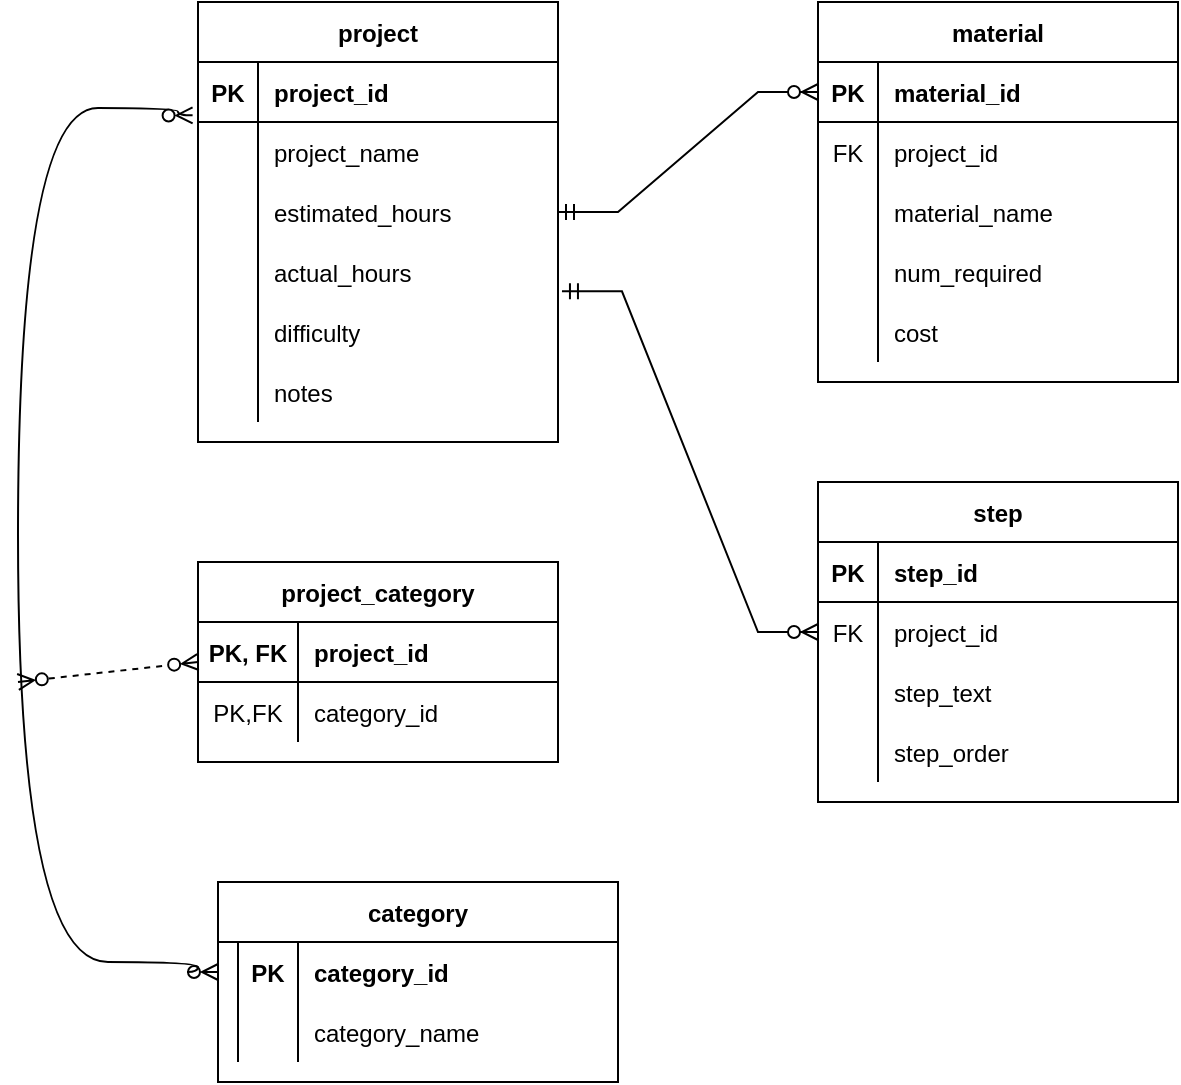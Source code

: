 <mxfile version="20.2.3" type="device"><diagram id="au4ydLbsII9KyT5w9Jfc" name="Page-1"><mxGraphModel dx="782" dy="531" grid="1" gridSize="10" guides="1" tooltips="1" connect="1" arrows="1" fold="1" page="1" pageScale="1" pageWidth="850" pageHeight="1100" math="0" shadow="0"><root><mxCell id="0"/><mxCell id="1" parent="0"/><mxCell id="dyZ_TFUBOWlr2dGhqZmw-1" value="project" style="shape=table;startSize=30;container=1;collapsible=1;childLayout=tableLayout;fixedRows=1;rowLines=0;fontStyle=1;align=center;resizeLast=1;" vertex="1" parent="1"><mxGeometry x="180" y="340" width="180" height="220" as="geometry"/></mxCell><mxCell id="dyZ_TFUBOWlr2dGhqZmw-2" value="" style="shape=tableRow;horizontal=0;startSize=0;swimlaneHead=0;swimlaneBody=0;fillColor=none;collapsible=0;dropTarget=0;points=[[0,0.5],[1,0.5]];portConstraint=eastwest;top=0;left=0;right=0;bottom=1;" vertex="1" parent="dyZ_TFUBOWlr2dGhqZmw-1"><mxGeometry y="30" width="180" height="30" as="geometry"/></mxCell><mxCell id="dyZ_TFUBOWlr2dGhqZmw-3" value="PK" style="shape=partialRectangle;connectable=0;fillColor=none;top=0;left=0;bottom=0;right=0;fontStyle=1;overflow=hidden;" vertex="1" parent="dyZ_TFUBOWlr2dGhqZmw-2"><mxGeometry width="30" height="30" as="geometry"><mxRectangle width="30" height="30" as="alternateBounds"/></mxGeometry></mxCell><mxCell id="dyZ_TFUBOWlr2dGhqZmw-4" value="project_id" style="shape=partialRectangle;connectable=0;fillColor=none;top=0;left=0;bottom=0;right=0;align=left;spacingLeft=6;fontStyle=1;overflow=hidden;" vertex="1" parent="dyZ_TFUBOWlr2dGhqZmw-2"><mxGeometry x="30" width="150" height="30" as="geometry"><mxRectangle width="150" height="30" as="alternateBounds"/></mxGeometry></mxCell><mxCell id="dyZ_TFUBOWlr2dGhqZmw-5" value="" style="shape=tableRow;horizontal=0;startSize=0;swimlaneHead=0;swimlaneBody=0;fillColor=none;collapsible=0;dropTarget=0;points=[[0,0.5],[1,0.5]];portConstraint=eastwest;top=0;left=0;right=0;bottom=0;" vertex="1" parent="dyZ_TFUBOWlr2dGhqZmw-1"><mxGeometry y="60" width="180" height="30" as="geometry"/></mxCell><mxCell id="dyZ_TFUBOWlr2dGhqZmw-6" value="" style="shape=partialRectangle;connectable=0;fillColor=none;top=0;left=0;bottom=0;right=0;editable=1;overflow=hidden;" vertex="1" parent="dyZ_TFUBOWlr2dGhqZmw-5"><mxGeometry width="30" height="30" as="geometry"><mxRectangle width="30" height="30" as="alternateBounds"/></mxGeometry></mxCell><mxCell id="dyZ_TFUBOWlr2dGhqZmw-7" value="project_name" style="shape=partialRectangle;connectable=0;fillColor=none;top=0;left=0;bottom=0;right=0;align=left;spacingLeft=6;overflow=hidden;" vertex="1" parent="dyZ_TFUBOWlr2dGhqZmw-5"><mxGeometry x="30" width="150" height="30" as="geometry"><mxRectangle width="150" height="30" as="alternateBounds"/></mxGeometry></mxCell><mxCell id="dyZ_TFUBOWlr2dGhqZmw-8" value="" style="shape=tableRow;horizontal=0;startSize=0;swimlaneHead=0;swimlaneBody=0;fillColor=none;collapsible=0;dropTarget=0;points=[[0,0.5],[1,0.5]];portConstraint=eastwest;top=0;left=0;right=0;bottom=0;" vertex="1" parent="dyZ_TFUBOWlr2dGhqZmw-1"><mxGeometry y="90" width="180" height="30" as="geometry"/></mxCell><mxCell id="dyZ_TFUBOWlr2dGhqZmw-9" value="" style="shape=partialRectangle;connectable=0;fillColor=none;top=0;left=0;bottom=0;right=0;editable=1;overflow=hidden;" vertex="1" parent="dyZ_TFUBOWlr2dGhqZmw-8"><mxGeometry width="30" height="30" as="geometry"><mxRectangle width="30" height="30" as="alternateBounds"/></mxGeometry></mxCell><mxCell id="dyZ_TFUBOWlr2dGhqZmw-10" value="estimated_hours" style="shape=partialRectangle;connectable=0;fillColor=none;top=0;left=0;bottom=0;right=0;align=left;spacingLeft=6;overflow=hidden;" vertex="1" parent="dyZ_TFUBOWlr2dGhqZmw-8"><mxGeometry x="30" width="150" height="30" as="geometry"><mxRectangle width="150" height="30" as="alternateBounds"/></mxGeometry></mxCell><mxCell id="dyZ_TFUBOWlr2dGhqZmw-11" value="" style="shape=tableRow;horizontal=0;startSize=0;swimlaneHead=0;swimlaneBody=0;fillColor=none;collapsible=0;dropTarget=0;points=[[0,0.5],[1,0.5]];portConstraint=eastwest;top=0;left=0;right=0;bottom=0;" vertex="1" parent="dyZ_TFUBOWlr2dGhqZmw-1"><mxGeometry y="120" width="180" height="30" as="geometry"/></mxCell><mxCell id="dyZ_TFUBOWlr2dGhqZmw-12" value="" style="shape=partialRectangle;connectable=0;fillColor=none;top=0;left=0;bottom=0;right=0;editable=1;overflow=hidden;" vertex="1" parent="dyZ_TFUBOWlr2dGhqZmw-11"><mxGeometry width="30" height="30" as="geometry"><mxRectangle width="30" height="30" as="alternateBounds"/></mxGeometry></mxCell><mxCell id="dyZ_TFUBOWlr2dGhqZmw-13" value="actual_hours" style="shape=partialRectangle;connectable=0;fillColor=none;top=0;left=0;bottom=0;right=0;align=left;spacingLeft=6;overflow=hidden;" vertex="1" parent="dyZ_TFUBOWlr2dGhqZmw-11"><mxGeometry x="30" width="150" height="30" as="geometry"><mxRectangle width="150" height="30" as="alternateBounds"/></mxGeometry></mxCell><mxCell id="dyZ_TFUBOWlr2dGhqZmw-17" style="shape=tableRow;horizontal=0;startSize=0;swimlaneHead=0;swimlaneBody=0;fillColor=none;collapsible=0;dropTarget=0;points=[[0,0.5],[1,0.5]];portConstraint=eastwest;top=0;left=0;right=0;bottom=0;" vertex="1" parent="dyZ_TFUBOWlr2dGhqZmw-1"><mxGeometry y="150" width="180" height="30" as="geometry"/></mxCell><mxCell id="dyZ_TFUBOWlr2dGhqZmw-18" style="shape=partialRectangle;connectable=0;fillColor=none;top=0;left=0;bottom=0;right=0;editable=1;overflow=hidden;" vertex="1" parent="dyZ_TFUBOWlr2dGhqZmw-17"><mxGeometry width="30" height="30" as="geometry"><mxRectangle width="30" height="30" as="alternateBounds"/></mxGeometry></mxCell><mxCell id="dyZ_TFUBOWlr2dGhqZmw-19" value="difficulty" style="shape=partialRectangle;connectable=0;fillColor=none;top=0;left=0;bottom=0;right=0;align=left;spacingLeft=6;overflow=hidden;" vertex="1" parent="dyZ_TFUBOWlr2dGhqZmw-17"><mxGeometry x="30" width="150" height="30" as="geometry"><mxRectangle width="150" height="30" as="alternateBounds"/></mxGeometry></mxCell><mxCell id="dyZ_TFUBOWlr2dGhqZmw-14" style="shape=tableRow;horizontal=0;startSize=0;swimlaneHead=0;swimlaneBody=0;fillColor=none;collapsible=0;dropTarget=0;points=[[0,0.5],[1,0.5]];portConstraint=eastwest;top=0;left=0;right=0;bottom=0;" vertex="1" parent="dyZ_TFUBOWlr2dGhqZmw-1"><mxGeometry y="180" width="180" height="30" as="geometry"/></mxCell><mxCell id="dyZ_TFUBOWlr2dGhqZmw-15" style="shape=partialRectangle;connectable=0;fillColor=none;top=0;left=0;bottom=0;right=0;editable=1;overflow=hidden;" vertex="1" parent="dyZ_TFUBOWlr2dGhqZmw-14"><mxGeometry width="30" height="30" as="geometry"><mxRectangle width="30" height="30" as="alternateBounds"/></mxGeometry></mxCell><mxCell id="dyZ_TFUBOWlr2dGhqZmw-16" value="notes" style="shape=partialRectangle;connectable=0;fillColor=none;top=0;left=0;bottom=0;right=0;align=left;spacingLeft=6;overflow=hidden;" vertex="1" parent="dyZ_TFUBOWlr2dGhqZmw-14"><mxGeometry x="30" width="150" height="30" as="geometry"><mxRectangle width="150" height="30" as="alternateBounds"/></mxGeometry></mxCell><mxCell id="dyZ_TFUBOWlr2dGhqZmw-20" value="material" style="shape=table;startSize=30;container=1;collapsible=1;childLayout=tableLayout;fixedRows=1;rowLines=0;fontStyle=1;align=center;resizeLast=1;" vertex="1" parent="1"><mxGeometry x="490" y="340" width="180" height="190" as="geometry"/></mxCell><mxCell id="dyZ_TFUBOWlr2dGhqZmw-21" value="" style="shape=tableRow;horizontal=0;startSize=0;swimlaneHead=0;swimlaneBody=0;fillColor=none;collapsible=0;dropTarget=0;points=[[0,0.5],[1,0.5]];portConstraint=eastwest;top=0;left=0;right=0;bottom=1;" vertex="1" parent="dyZ_TFUBOWlr2dGhqZmw-20"><mxGeometry y="30" width="180" height="30" as="geometry"/></mxCell><mxCell id="dyZ_TFUBOWlr2dGhqZmw-22" value="PK" style="shape=partialRectangle;connectable=0;fillColor=none;top=0;left=0;bottom=0;right=0;fontStyle=1;overflow=hidden;" vertex="1" parent="dyZ_TFUBOWlr2dGhqZmw-21"><mxGeometry width="30" height="30" as="geometry"><mxRectangle width="30" height="30" as="alternateBounds"/></mxGeometry></mxCell><mxCell id="dyZ_TFUBOWlr2dGhqZmw-23" value="material_id" style="shape=partialRectangle;connectable=0;fillColor=none;top=0;left=0;bottom=0;right=0;align=left;spacingLeft=6;fontStyle=1;overflow=hidden;" vertex="1" parent="dyZ_TFUBOWlr2dGhqZmw-21"><mxGeometry x="30" width="150" height="30" as="geometry"><mxRectangle width="150" height="30" as="alternateBounds"/></mxGeometry></mxCell><mxCell id="dyZ_TFUBOWlr2dGhqZmw-24" value="" style="shape=tableRow;horizontal=0;startSize=0;swimlaneHead=0;swimlaneBody=0;fillColor=none;collapsible=0;dropTarget=0;points=[[0,0.5],[1,0.5]];portConstraint=eastwest;top=0;left=0;right=0;bottom=0;" vertex="1" parent="dyZ_TFUBOWlr2dGhqZmw-20"><mxGeometry y="60" width="180" height="30" as="geometry"/></mxCell><mxCell id="dyZ_TFUBOWlr2dGhqZmw-25" value="FK" style="shape=partialRectangle;connectable=0;fillColor=none;top=0;left=0;bottom=0;right=0;editable=1;overflow=hidden;" vertex="1" parent="dyZ_TFUBOWlr2dGhqZmw-24"><mxGeometry width="30" height="30" as="geometry"><mxRectangle width="30" height="30" as="alternateBounds"/></mxGeometry></mxCell><mxCell id="dyZ_TFUBOWlr2dGhqZmw-26" value="project_id" style="shape=partialRectangle;connectable=0;fillColor=none;top=0;left=0;bottom=0;right=0;align=left;spacingLeft=6;overflow=hidden;" vertex="1" parent="dyZ_TFUBOWlr2dGhqZmw-24"><mxGeometry x="30" width="150" height="30" as="geometry"><mxRectangle width="150" height="30" as="alternateBounds"/></mxGeometry></mxCell><mxCell id="dyZ_TFUBOWlr2dGhqZmw-27" value="" style="shape=tableRow;horizontal=0;startSize=0;swimlaneHead=0;swimlaneBody=0;fillColor=none;collapsible=0;dropTarget=0;points=[[0,0.5],[1,0.5]];portConstraint=eastwest;top=0;left=0;right=0;bottom=0;" vertex="1" parent="dyZ_TFUBOWlr2dGhqZmw-20"><mxGeometry y="90" width="180" height="30" as="geometry"/></mxCell><mxCell id="dyZ_TFUBOWlr2dGhqZmw-28" value="" style="shape=partialRectangle;connectable=0;fillColor=none;top=0;left=0;bottom=0;right=0;editable=1;overflow=hidden;" vertex="1" parent="dyZ_TFUBOWlr2dGhqZmw-27"><mxGeometry width="30" height="30" as="geometry"><mxRectangle width="30" height="30" as="alternateBounds"/></mxGeometry></mxCell><mxCell id="dyZ_TFUBOWlr2dGhqZmw-29" value="material_name" style="shape=partialRectangle;connectable=0;fillColor=none;top=0;left=0;bottom=0;right=0;align=left;spacingLeft=6;overflow=hidden;" vertex="1" parent="dyZ_TFUBOWlr2dGhqZmw-27"><mxGeometry x="30" width="150" height="30" as="geometry"><mxRectangle width="150" height="30" as="alternateBounds"/></mxGeometry></mxCell><mxCell id="dyZ_TFUBOWlr2dGhqZmw-30" value="" style="shape=tableRow;horizontal=0;startSize=0;swimlaneHead=0;swimlaneBody=0;fillColor=none;collapsible=0;dropTarget=0;points=[[0,0.5],[1,0.5]];portConstraint=eastwest;top=0;left=0;right=0;bottom=0;" vertex="1" parent="dyZ_TFUBOWlr2dGhqZmw-20"><mxGeometry y="120" width="180" height="30" as="geometry"/></mxCell><mxCell id="dyZ_TFUBOWlr2dGhqZmw-31" value="" style="shape=partialRectangle;connectable=0;fillColor=none;top=0;left=0;bottom=0;right=0;editable=1;overflow=hidden;" vertex="1" parent="dyZ_TFUBOWlr2dGhqZmw-30"><mxGeometry width="30" height="30" as="geometry"><mxRectangle width="30" height="30" as="alternateBounds"/></mxGeometry></mxCell><mxCell id="dyZ_TFUBOWlr2dGhqZmw-32" value="num_required" style="shape=partialRectangle;connectable=0;fillColor=none;top=0;left=0;bottom=0;right=0;align=left;spacingLeft=6;overflow=hidden;" vertex="1" parent="dyZ_TFUBOWlr2dGhqZmw-30"><mxGeometry x="30" width="150" height="30" as="geometry"><mxRectangle width="150" height="30" as="alternateBounds"/></mxGeometry></mxCell><mxCell id="dyZ_TFUBOWlr2dGhqZmw-33" style="shape=tableRow;horizontal=0;startSize=0;swimlaneHead=0;swimlaneBody=0;fillColor=none;collapsible=0;dropTarget=0;points=[[0,0.5],[1,0.5]];portConstraint=eastwest;top=0;left=0;right=0;bottom=0;" vertex="1" parent="dyZ_TFUBOWlr2dGhqZmw-20"><mxGeometry y="150" width="180" height="30" as="geometry"/></mxCell><mxCell id="dyZ_TFUBOWlr2dGhqZmw-34" style="shape=partialRectangle;connectable=0;fillColor=none;top=0;left=0;bottom=0;right=0;editable=1;overflow=hidden;" vertex="1" parent="dyZ_TFUBOWlr2dGhqZmw-33"><mxGeometry width="30" height="30" as="geometry"><mxRectangle width="30" height="30" as="alternateBounds"/></mxGeometry></mxCell><mxCell id="dyZ_TFUBOWlr2dGhqZmw-35" value="cost" style="shape=partialRectangle;connectable=0;fillColor=none;top=0;left=0;bottom=0;right=0;align=left;spacingLeft=6;overflow=hidden;" vertex="1" parent="dyZ_TFUBOWlr2dGhqZmw-33"><mxGeometry x="30" width="150" height="30" as="geometry"><mxRectangle width="150" height="30" as="alternateBounds"/></mxGeometry></mxCell><mxCell id="dyZ_TFUBOWlr2dGhqZmw-36" value="step" style="shape=table;startSize=30;container=1;collapsible=1;childLayout=tableLayout;fixedRows=1;rowLines=0;fontStyle=1;align=center;resizeLast=1;" vertex="1" parent="1"><mxGeometry x="490" y="580" width="180" height="160" as="geometry"/></mxCell><mxCell id="dyZ_TFUBOWlr2dGhqZmw-37" value="" style="shape=tableRow;horizontal=0;startSize=0;swimlaneHead=0;swimlaneBody=0;fillColor=none;collapsible=0;dropTarget=0;points=[[0,0.5],[1,0.5]];portConstraint=eastwest;top=0;left=0;right=0;bottom=1;" vertex="1" parent="dyZ_TFUBOWlr2dGhqZmw-36"><mxGeometry y="30" width="180" height="30" as="geometry"/></mxCell><mxCell id="dyZ_TFUBOWlr2dGhqZmw-38" value="PK" style="shape=partialRectangle;connectable=0;fillColor=none;top=0;left=0;bottom=0;right=0;fontStyle=1;overflow=hidden;" vertex="1" parent="dyZ_TFUBOWlr2dGhqZmw-37"><mxGeometry width="30" height="30" as="geometry"><mxRectangle width="30" height="30" as="alternateBounds"/></mxGeometry></mxCell><mxCell id="dyZ_TFUBOWlr2dGhqZmw-39" value="step_id" style="shape=partialRectangle;connectable=0;fillColor=none;top=0;left=0;bottom=0;right=0;align=left;spacingLeft=6;fontStyle=1;overflow=hidden;" vertex="1" parent="dyZ_TFUBOWlr2dGhqZmw-37"><mxGeometry x="30" width="150" height="30" as="geometry"><mxRectangle width="150" height="30" as="alternateBounds"/></mxGeometry></mxCell><mxCell id="dyZ_TFUBOWlr2dGhqZmw-40" value="" style="shape=tableRow;horizontal=0;startSize=0;swimlaneHead=0;swimlaneBody=0;fillColor=none;collapsible=0;dropTarget=0;points=[[0,0.5],[1,0.5]];portConstraint=eastwest;top=0;left=0;right=0;bottom=0;" vertex="1" parent="dyZ_TFUBOWlr2dGhqZmw-36"><mxGeometry y="60" width="180" height="30" as="geometry"/></mxCell><mxCell id="dyZ_TFUBOWlr2dGhqZmw-41" value="FK" style="shape=partialRectangle;connectable=0;fillColor=none;top=0;left=0;bottom=0;right=0;editable=1;overflow=hidden;" vertex="1" parent="dyZ_TFUBOWlr2dGhqZmw-40"><mxGeometry width="30" height="30" as="geometry"><mxRectangle width="30" height="30" as="alternateBounds"/></mxGeometry></mxCell><mxCell id="dyZ_TFUBOWlr2dGhqZmw-42" value="project_id" style="shape=partialRectangle;connectable=0;fillColor=none;top=0;left=0;bottom=0;right=0;align=left;spacingLeft=6;overflow=hidden;" vertex="1" parent="dyZ_TFUBOWlr2dGhqZmw-40"><mxGeometry x="30" width="150" height="30" as="geometry"><mxRectangle width="150" height="30" as="alternateBounds"/></mxGeometry></mxCell><mxCell id="dyZ_TFUBOWlr2dGhqZmw-43" value="" style="shape=tableRow;horizontal=0;startSize=0;swimlaneHead=0;swimlaneBody=0;fillColor=none;collapsible=0;dropTarget=0;points=[[0,0.5],[1,0.5]];portConstraint=eastwest;top=0;left=0;right=0;bottom=0;" vertex="1" parent="dyZ_TFUBOWlr2dGhqZmw-36"><mxGeometry y="90" width="180" height="30" as="geometry"/></mxCell><mxCell id="dyZ_TFUBOWlr2dGhqZmw-44" value="" style="shape=partialRectangle;connectable=0;fillColor=none;top=0;left=0;bottom=0;right=0;editable=1;overflow=hidden;" vertex="1" parent="dyZ_TFUBOWlr2dGhqZmw-43"><mxGeometry width="30" height="30" as="geometry"><mxRectangle width="30" height="30" as="alternateBounds"/></mxGeometry></mxCell><mxCell id="dyZ_TFUBOWlr2dGhqZmw-45" value="step_text" style="shape=partialRectangle;connectable=0;fillColor=none;top=0;left=0;bottom=0;right=0;align=left;spacingLeft=6;overflow=hidden;" vertex="1" parent="dyZ_TFUBOWlr2dGhqZmw-43"><mxGeometry x="30" width="150" height="30" as="geometry"><mxRectangle width="150" height="30" as="alternateBounds"/></mxGeometry></mxCell><mxCell id="dyZ_TFUBOWlr2dGhqZmw-46" value="" style="shape=tableRow;horizontal=0;startSize=0;swimlaneHead=0;swimlaneBody=0;fillColor=none;collapsible=0;dropTarget=0;points=[[0,0.5],[1,0.5]];portConstraint=eastwest;top=0;left=0;right=0;bottom=0;" vertex="1" parent="dyZ_TFUBOWlr2dGhqZmw-36"><mxGeometry y="120" width="180" height="30" as="geometry"/></mxCell><mxCell id="dyZ_TFUBOWlr2dGhqZmw-47" value="" style="shape=partialRectangle;connectable=0;fillColor=none;top=0;left=0;bottom=0;right=0;editable=1;overflow=hidden;" vertex="1" parent="dyZ_TFUBOWlr2dGhqZmw-46"><mxGeometry width="30" height="30" as="geometry"><mxRectangle width="30" height="30" as="alternateBounds"/></mxGeometry></mxCell><mxCell id="dyZ_TFUBOWlr2dGhqZmw-48" value="step_order" style="shape=partialRectangle;connectable=0;fillColor=none;top=0;left=0;bottom=0;right=0;align=left;spacingLeft=6;overflow=hidden;" vertex="1" parent="dyZ_TFUBOWlr2dGhqZmw-46"><mxGeometry x="30" width="150" height="30" as="geometry"><mxRectangle width="150" height="30" as="alternateBounds"/></mxGeometry></mxCell><mxCell id="dyZ_TFUBOWlr2dGhqZmw-49" value="category" style="shape=table;startSize=30;container=1;collapsible=1;childLayout=tableLayout;fixedRows=1;rowLines=0;fontStyle=1;align=center;resizeLast=1;" vertex="1" parent="1"><mxGeometry x="190" y="780" width="200" height="100" as="geometry"/></mxCell><mxCell id="dyZ_TFUBOWlr2dGhqZmw-50" value="" style="shape=tableRow;horizontal=0;startSize=10;swimlaneHead=0;swimlaneBody=0;fillColor=none;collapsible=0;dropTarget=0;points=[[0,0.5],[1,0.5]];portConstraint=eastwest;top=0;left=0;right=0;bottom=1;" vertex="1" parent="dyZ_TFUBOWlr2dGhqZmw-49"><mxGeometry y="30" width="200" height="30" as="geometry"/></mxCell><mxCell id="dyZ_TFUBOWlr2dGhqZmw-51" value="PK" style="shape=partialRectangle;connectable=0;fillColor=none;top=0;left=0;bottom=0;right=0;fontStyle=1;overflow=hidden;" vertex="1" parent="dyZ_TFUBOWlr2dGhqZmw-50"><mxGeometry x="10" width="30" height="30" as="geometry"><mxRectangle width="30" height="30" as="alternateBounds"/></mxGeometry></mxCell><mxCell id="dyZ_TFUBOWlr2dGhqZmw-52" value="category_id" style="shape=partialRectangle;connectable=0;fillColor=none;top=0;left=0;bottom=0;right=0;align=left;spacingLeft=6;fontStyle=1;overflow=hidden;" vertex="1" parent="dyZ_TFUBOWlr2dGhqZmw-50"><mxGeometry x="40" width="160" height="30" as="geometry"><mxRectangle width="160" height="30" as="alternateBounds"/></mxGeometry></mxCell><mxCell id="dyZ_TFUBOWlr2dGhqZmw-53" value="" style="shape=tableRow;horizontal=0;startSize=10;swimlaneHead=0;swimlaneBody=0;fillColor=none;collapsible=0;dropTarget=0;points=[[0,0.5],[1,0.5]];portConstraint=eastwest;top=0;left=0;right=0;bottom=0;" vertex="1" parent="dyZ_TFUBOWlr2dGhqZmw-49"><mxGeometry y="60" width="200" height="30" as="geometry"/></mxCell><mxCell id="dyZ_TFUBOWlr2dGhqZmw-54" value="" style="shape=partialRectangle;connectable=0;fillColor=none;top=0;left=0;bottom=0;right=0;editable=1;overflow=hidden;" vertex="1" parent="dyZ_TFUBOWlr2dGhqZmw-53"><mxGeometry x="10" width="30" height="30" as="geometry"><mxRectangle width="30" height="30" as="alternateBounds"/></mxGeometry></mxCell><mxCell id="dyZ_TFUBOWlr2dGhqZmw-55" value="category_name" style="shape=partialRectangle;connectable=0;fillColor=none;top=0;left=0;bottom=0;right=0;align=left;spacingLeft=6;overflow=hidden;" vertex="1" parent="dyZ_TFUBOWlr2dGhqZmw-53"><mxGeometry x="40" width="160" height="30" as="geometry"><mxRectangle width="160" height="30" as="alternateBounds"/></mxGeometry></mxCell><mxCell id="dyZ_TFUBOWlr2dGhqZmw-62" value="project_category" style="shape=table;startSize=30;container=1;collapsible=1;childLayout=tableLayout;fixedRows=1;rowLines=0;fontStyle=1;align=center;resizeLast=1;" vertex="1" parent="1"><mxGeometry x="180" y="620" width="180" height="100" as="geometry"/></mxCell><mxCell id="dyZ_TFUBOWlr2dGhqZmw-63" value="" style="shape=tableRow;horizontal=0;startSize=0;swimlaneHead=0;swimlaneBody=0;fillColor=none;collapsible=0;dropTarget=0;points=[[0,0.5],[1,0.5]];portConstraint=eastwest;top=0;left=0;right=0;bottom=1;" vertex="1" parent="dyZ_TFUBOWlr2dGhqZmw-62"><mxGeometry y="30" width="180" height="30" as="geometry"/></mxCell><mxCell id="dyZ_TFUBOWlr2dGhqZmw-64" value="PK, FK" style="shape=partialRectangle;connectable=0;fillColor=none;top=0;left=0;bottom=0;right=0;fontStyle=1;overflow=hidden;" vertex="1" parent="dyZ_TFUBOWlr2dGhqZmw-63"><mxGeometry width="50" height="30" as="geometry"><mxRectangle width="50" height="30" as="alternateBounds"/></mxGeometry></mxCell><mxCell id="dyZ_TFUBOWlr2dGhqZmw-65" value="project_id" style="shape=partialRectangle;connectable=0;fillColor=none;top=0;left=0;bottom=0;right=0;align=left;spacingLeft=6;fontStyle=1;overflow=hidden;" vertex="1" parent="dyZ_TFUBOWlr2dGhqZmw-63"><mxGeometry x="50" width="130" height="30" as="geometry"><mxRectangle width="130" height="30" as="alternateBounds"/></mxGeometry></mxCell><mxCell id="dyZ_TFUBOWlr2dGhqZmw-66" value="" style="shape=tableRow;horizontal=0;startSize=0;swimlaneHead=0;swimlaneBody=0;fillColor=none;collapsible=0;dropTarget=0;points=[[0,0.5],[1,0.5]];portConstraint=eastwest;top=0;left=0;right=0;bottom=0;" vertex="1" parent="dyZ_TFUBOWlr2dGhqZmw-62"><mxGeometry y="60" width="180" height="30" as="geometry"/></mxCell><mxCell id="dyZ_TFUBOWlr2dGhqZmw-67" value="PK,FK" style="shape=partialRectangle;connectable=0;fillColor=none;top=0;left=0;bottom=0;right=0;editable=1;overflow=hidden;" vertex="1" parent="dyZ_TFUBOWlr2dGhqZmw-66"><mxGeometry width="50" height="30" as="geometry"><mxRectangle width="50" height="30" as="alternateBounds"/></mxGeometry></mxCell><mxCell id="dyZ_TFUBOWlr2dGhqZmw-68" value="category_id" style="shape=partialRectangle;connectable=0;fillColor=none;top=0;left=0;bottom=0;right=0;align=left;spacingLeft=6;overflow=hidden;" vertex="1" parent="dyZ_TFUBOWlr2dGhqZmw-66"><mxGeometry x="50" width="130" height="30" as="geometry"><mxRectangle width="130" height="30" as="alternateBounds"/></mxGeometry></mxCell><mxCell id="dyZ_TFUBOWlr2dGhqZmw-75" value="" style="edgeStyle=entityRelationEdgeStyle;fontSize=12;html=1;endArrow=ERzeroToMany;endFill=1;rounded=0;entryX=0;entryY=0.5;entryDx=0;entryDy=0;exitX=1;exitY=0.5;exitDx=0;exitDy=0;startArrow=ERmandOne;startFill=0;" edge="1" parent="1" source="dyZ_TFUBOWlr2dGhqZmw-8" target="dyZ_TFUBOWlr2dGhqZmw-21"><mxGeometry width="100" height="100" relative="1" as="geometry"><mxPoint x="380" y="520" as="sourcePoint"/><mxPoint x="480" y="420" as="targetPoint"/></mxGeometry></mxCell><mxCell id="dyZ_TFUBOWlr2dGhqZmw-76" value="" style="edgeStyle=entityRelationEdgeStyle;fontSize=12;html=1;endArrow=ERzeroToMany;endFill=1;rounded=0;exitX=1.011;exitY=0.822;exitDx=0;exitDy=0;startArrow=ERmandOne;startFill=0;entryX=0;entryY=0.5;entryDx=0;entryDy=0;exitPerimeter=0;" edge="1" parent="1" source="dyZ_TFUBOWlr2dGhqZmw-11" target="dyZ_TFUBOWlr2dGhqZmw-40"><mxGeometry width="100" height="100" relative="1" as="geometry"><mxPoint x="680" y="680" as="sourcePoint"/><mxPoint x="480" y="650" as="targetPoint"/></mxGeometry></mxCell><mxCell id="dyZ_TFUBOWlr2dGhqZmw-78" value="" style="edgeStyle=orthogonalEdgeStyle;fontSize=12;html=1;endArrow=ERzeroToMany;endFill=1;rounded=0;labelBackgroundColor=default;fontFamily=Helvetica;fontColor=default;strokeColor=default;shape=connector;curved=1;entryX=-0.015;entryY=-0.111;entryDx=0;entryDy=0;entryPerimeter=0;startArrow=ERzeroToMany;startFill=0;exitX=0;exitY=0.5;exitDx=0;exitDy=0;" edge="1" parent="1" source="dyZ_TFUBOWlr2dGhqZmw-50" target="dyZ_TFUBOWlr2dGhqZmw-5"><mxGeometry width="100" height="100" relative="1" as="geometry"><mxPoint x="170" y="820" as="sourcePoint"/><mxPoint x="170" y="390" as="targetPoint"/><Array as="points"><mxPoint x="180" y="825"/><mxPoint x="180" y="820"/><mxPoint x="90" y="820"/><mxPoint x="90" y="393"/><mxPoint x="170" y="393"/><mxPoint x="170" y="397"/></Array></mxGeometry></mxCell><mxCell id="dyZ_TFUBOWlr2dGhqZmw-80" value="" style="endArrow=ERzeroToMany;dashed=1;html=1;rounded=0;labelBackgroundColor=default;fontFamily=Helvetica;fontSize=12;fontColor=default;strokeColor=default;shape=connector;startArrow=ERzeroToMany;startFill=0;endFill=0;" edge="1" parent="1"><mxGeometry width="50" height="50" relative="1" as="geometry"><mxPoint x="90" y="680" as="sourcePoint"/><mxPoint x="180" y="670" as="targetPoint"/></mxGeometry></mxCell></root></mxGraphModel></diagram></mxfile>